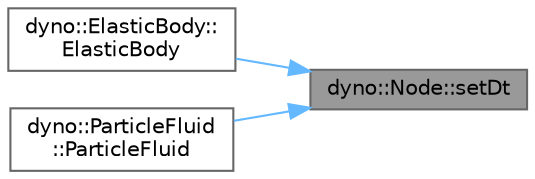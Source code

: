 digraph "dyno::Node::setDt"
{
 // LATEX_PDF_SIZE
  bgcolor="transparent";
  edge [fontname=Helvetica,fontsize=10,labelfontname=Helvetica,labelfontsize=10];
  node [fontname=Helvetica,fontsize=10,shape=box,height=0.2,width=0.4];
  rankdir="RL";
  Node1 [id="Node000001",label="dyno::Node::setDt",height=0.2,width=0.4,color="gray40", fillcolor="grey60", style="filled", fontcolor="black",tooltip=" "];
  Node1 -> Node2 [id="edge1_Node000001_Node000002",dir="back",color="steelblue1",style="solid",tooltip=" "];
  Node2 [id="Node000002",label="dyno::ElasticBody::\lElasticBody",height=0.2,width=0.4,color="grey40", fillcolor="white", style="filled",URL="$classdyno_1_1_elastic_body.html#abfe5363124cf40ae385b822ec81fe214",tooltip=" "];
  Node1 -> Node3 [id="edge2_Node000001_Node000003",dir="back",color="steelblue1",style="solid",tooltip=" "];
  Node3 [id="Node000003",label="dyno::ParticleFluid\l::ParticleFluid",height=0.2,width=0.4,color="grey40", fillcolor="white", style="filled",URL="$classdyno_1_1_particle_fluid.html#afa48f9370686aea2745ebd826397357f",tooltip=" "];
}
